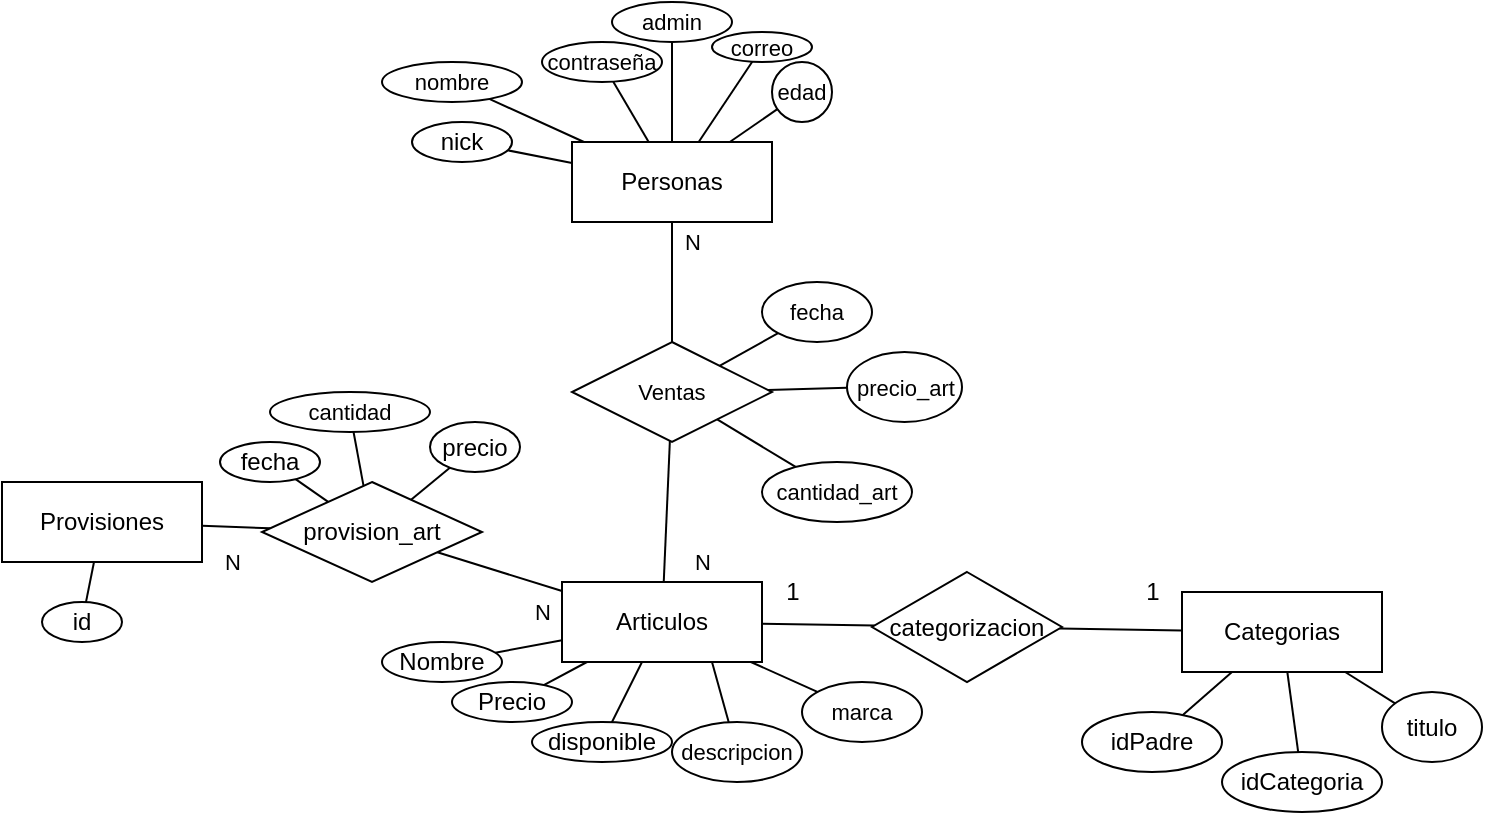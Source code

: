 <mxfile version="21.1.4" type="device">
  <diagram name="Página-1" id="liYzDgB3caVPYzcJ7bD5">
    <mxGraphModel dx="435" dy="417" grid="1" gridSize="10" guides="1" tooltips="1" connect="1" arrows="1" fold="1" page="1" pageScale="1" pageWidth="827" pageHeight="1169" math="0" shadow="0">
      <root>
        <mxCell id="0" />
        <mxCell id="1" parent="0" />
        <mxCell id="pd57149Sjhfv2aVLabvC-2" value="Articulos" style="whiteSpace=wrap;html=1;align=center;" parent="1" vertex="1">
          <mxGeometry x="320" y="320" width="100" height="40" as="geometry" />
        </mxCell>
        <mxCell id="pd57149Sjhfv2aVLabvC-3" value="Personas" style="whiteSpace=wrap;html=1;align=center;" parent="1" vertex="1">
          <mxGeometry x="325" y="100" width="100" height="40" as="geometry" />
        </mxCell>
        <mxCell id="pd57149Sjhfv2aVLabvC-14" style="rounded=0;orthogonalLoop=1;jettySize=auto;html=1;endArrow=none;endFill=0;" parent="1" source="pd57149Sjhfv2aVLabvC-13" target="pd57149Sjhfv2aVLabvC-2" edge="1">
          <mxGeometry relative="1" as="geometry" />
        </mxCell>
        <mxCell id="pd57149Sjhfv2aVLabvC-13" value="Nombre" style="ellipse;whiteSpace=wrap;html=1;align=center;" parent="1" vertex="1">
          <mxGeometry x="230" y="350" width="60" height="20" as="geometry" />
        </mxCell>
        <mxCell id="pd57149Sjhfv2aVLabvC-16" value="" style="rounded=0;orthogonalLoop=1;jettySize=auto;html=1;endArrow=none;endFill=0;" parent="1" source="pd57149Sjhfv2aVLabvC-15" target="pd57149Sjhfv2aVLabvC-2" edge="1">
          <mxGeometry relative="1" as="geometry" />
        </mxCell>
        <mxCell id="pd57149Sjhfv2aVLabvC-15" value="Precio" style="ellipse;whiteSpace=wrap;html=1;align=center;" parent="1" vertex="1">
          <mxGeometry x="265" y="370" width="60" height="20" as="geometry" />
        </mxCell>
        <mxCell id="pd57149Sjhfv2aVLabvC-21" style="rounded=0;orthogonalLoop=1;jettySize=auto;html=1;endArrow=none;endFill=0;" parent="1" source="pd57149Sjhfv2aVLabvC-20" target="pd57149Sjhfv2aVLabvC-2" edge="1">
          <mxGeometry relative="1" as="geometry" />
        </mxCell>
        <mxCell id="pd57149Sjhfv2aVLabvC-20" value="disponible" style="ellipse;whiteSpace=wrap;html=1;align=center;" parent="1" vertex="1">
          <mxGeometry x="305" y="390" width="70" height="20" as="geometry" />
        </mxCell>
        <mxCell id="pd57149Sjhfv2aVLabvC-24" value="" style="edgeStyle=none;rounded=0;orthogonalLoop=1;jettySize=auto;html=1;endArrow=none;endFill=0;" parent="1" source="pd57149Sjhfv2aVLabvC-23" target="pd57149Sjhfv2aVLabvC-3" edge="1">
          <mxGeometry relative="1" as="geometry" />
        </mxCell>
        <mxCell id="pd57149Sjhfv2aVLabvC-23" value="nick" style="ellipse;whiteSpace=wrap;html=1;align=center;" parent="1" vertex="1">
          <mxGeometry x="245" y="90" width="50" height="20" as="geometry" />
        </mxCell>
        <mxCell id="pd57149Sjhfv2aVLabvC-26" value="" style="edgeStyle=none;shape=connector;rounded=0;orthogonalLoop=1;jettySize=auto;html=1;labelBackgroundColor=default;strokeColor=default;fontFamily=Helvetica;fontSize=11;fontColor=default;endArrow=none;endFill=0;" parent="1" source="pd57149Sjhfv2aVLabvC-25" target="pd57149Sjhfv2aVLabvC-3" edge="1">
          <mxGeometry relative="1" as="geometry" />
        </mxCell>
        <mxCell id="pd57149Sjhfv2aVLabvC-25" value="contraseña" style="ellipse;whiteSpace=wrap;html=1;align=center;fontFamily=Helvetica;fontSize=11;fontColor=default;" parent="1" vertex="1">
          <mxGeometry x="310" y="50" width="60" height="20" as="geometry" />
        </mxCell>
        <mxCell id="pd57149Sjhfv2aVLabvC-29" value="" style="edgeStyle=none;shape=connector;rounded=0;orthogonalLoop=1;jettySize=auto;html=1;labelBackgroundColor=default;strokeColor=default;fontFamily=Helvetica;fontSize=11;fontColor=default;endArrow=none;endFill=0;" parent="1" source="pd57149Sjhfv2aVLabvC-28" target="pd57149Sjhfv2aVLabvC-3" edge="1">
          <mxGeometry relative="1" as="geometry" />
        </mxCell>
        <mxCell id="pd57149Sjhfv2aVLabvC-28" value="admin" style="ellipse;whiteSpace=wrap;html=1;align=center;fontFamily=Helvetica;fontSize=11;fontColor=default;" parent="1" vertex="1">
          <mxGeometry x="345" y="30" width="60" height="20" as="geometry" />
        </mxCell>
        <mxCell id="pd57149Sjhfv2aVLabvC-31" style="edgeStyle=none;shape=connector;rounded=0;orthogonalLoop=1;jettySize=auto;html=1;labelBackgroundColor=default;strokeColor=default;fontFamily=Helvetica;fontSize=11;fontColor=default;endArrow=none;endFill=0;" parent="1" source="pd57149Sjhfv2aVLabvC-30" target="pd57149Sjhfv2aVLabvC-3" edge="1">
          <mxGeometry relative="1" as="geometry" />
        </mxCell>
        <mxCell id="pd57149Sjhfv2aVLabvC-30" value="edad" style="ellipse;whiteSpace=wrap;html=1;align=center;fontFamily=Helvetica;fontSize=11;fontColor=default;" parent="1" vertex="1">
          <mxGeometry x="425" y="60" width="30" height="30" as="geometry" />
        </mxCell>
        <mxCell id="pd57149Sjhfv2aVLabvC-33" style="edgeStyle=none;shape=connector;rounded=0;orthogonalLoop=1;jettySize=auto;html=1;labelBackgroundColor=default;strokeColor=default;fontFamily=Helvetica;fontSize=11;fontColor=default;endArrow=none;endFill=0;" parent="1" source="pd57149Sjhfv2aVLabvC-32" target="pd57149Sjhfv2aVLabvC-3" edge="1">
          <mxGeometry relative="1" as="geometry" />
        </mxCell>
        <mxCell id="pd57149Sjhfv2aVLabvC-32" value="correo" style="ellipse;whiteSpace=wrap;html=1;align=center;fontFamily=Helvetica;fontSize=11;fontColor=default;" parent="1" vertex="1">
          <mxGeometry x="395" y="45" width="50" height="15" as="geometry" />
        </mxCell>
        <mxCell id="pd57149Sjhfv2aVLabvC-35" style="edgeStyle=none;shape=connector;rounded=0;orthogonalLoop=1;jettySize=auto;html=1;labelBackgroundColor=default;strokeColor=default;fontFamily=Helvetica;fontSize=11;fontColor=default;endArrow=none;endFill=0;" parent="1" source="pd57149Sjhfv2aVLabvC-34" target="pd57149Sjhfv2aVLabvC-2" edge="1">
          <mxGeometry relative="1" as="geometry" />
        </mxCell>
        <mxCell id="pd57149Sjhfv2aVLabvC-34" value="marca" style="ellipse;whiteSpace=wrap;html=1;align=center;fontFamily=Helvetica;fontSize=11;fontColor=default;" parent="1" vertex="1">
          <mxGeometry x="440" y="370" width="60" height="30" as="geometry" />
        </mxCell>
        <mxCell id="pd57149Sjhfv2aVLabvC-37" style="edgeStyle=none;shape=connector;rounded=0;orthogonalLoop=1;jettySize=auto;html=1;entryX=0.75;entryY=1;entryDx=0;entryDy=0;labelBackgroundColor=default;strokeColor=default;fontFamily=Helvetica;fontSize=11;fontColor=default;endArrow=none;endFill=0;" parent="1" source="pd57149Sjhfv2aVLabvC-36" target="pd57149Sjhfv2aVLabvC-2" edge="1">
          <mxGeometry relative="1" as="geometry" />
        </mxCell>
        <mxCell id="pd57149Sjhfv2aVLabvC-36" value="descripcion" style="ellipse;whiteSpace=wrap;html=1;align=center;fontFamily=Helvetica;fontSize=11;fontColor=default;" parent="1" vertex="1">
          <mxGeometry x="375" y="390" width="65" height="30" as="geometry" />
        </mxCell>
        <mxCell id="pd57149Sjhfv2aVLabvC-41" value="" style="edgeStyle=none;shape=connector;rounded=0;orthogonalLoop=1;jettySize=auto;html=1;labelBackgroundColor=default;strokeColor=default;fontFamily=Helvetica;fontSize=11;fontColor=default;endArrow=none;endFill=0;" parent="1" source="pd57149Sjhfv2aVLabvC-40" target="pd57149Sjhfv2aVLabvC-3" edge="1">
          <mxGeometry relative="1" as="geometry" />
        </mxCell>
        <mxCell id="pd57149Sjhfv2aVLabvC-42" value="" style="edgeStyle=none;shape=connector;rounded=0;orthogonalLoop=1;jettySize=auto;html=1;labelBackgroundColor=default;strokeColor=default;fontFamily=Helvetica;fontSize=11;fontColor=default;endArrow=none;endFill=0;" parent="1" source="pd57149Sjhfv2aVLabvC-40" target="pd57149Sjhfv2aVLabvC-2" edge="1">
          <mxGeometry relative="1" as="geometry" />
        </mxCell>
        <mxCell id="pd57149Sjhfv2aVLabvC-40" value="Ventas" style="shape=rhombus;perimeter=rhombusPerimeter;whiteSpace=wrap;html=1;align=center;fontFamily=Helvetica;fontSize=11;fontColor=default;" parent="1" vertex="1">
          <mxGeometry x="325" y="200" width="100" height="50" as="geometry" />
        </mxCell>
        <mxCell id="pd57149Sjhfv2aVLabvC-44" style="edgeStyle=none;shape=connector;rounded=0;orthogonalLoop=1;jettySize=auto;html=1;labelBackgroundColor=default;strokeColor=default;fontFamily=Helvetica;fontSize=11;fontColor=default;endArrow=none;endFill=0;" parent="1" source="pd57149Sjhfv2aVLabvC-43" target="pd57149Sjhfv2aVLabvC-40" edge="1">
          <mxGeometry relative="1" as="geometry" />
        </mxCell>
        <mxCell id="pd57149Sjhfv2aVLabvC-43" value="fecha" style="ellipse;whiteSpace=wrap;html=1;align=center;fontFamily=Helvetica;fontSize=11;fontColor=default;" parent="1" vertex="1">
          <mxGeometry x="420" y="170" width="55" height="30" as="geometry" />
        </mxCell>
        <mxCell id="pd57149Sjhfv2aVLabvC-46" style="edgeStyle=none;shape=connector;rounded=0;orthogonalLoop=1;jettySize=auto;html=1;labelBackgroundColor=default;strokeColor=default;fontFamily=Helvetica;fontSize=11;fontColor=default;endArrow=none;endFill=0;" parent="1" source="pd57149Sjhfv2aVLabvC-45" target="pd57149Sjhfv2aVLabvC-40" edge="1">
          <mxGeometry relative="1" as="geometry" />
        </mxCell>
        <mxCell id="pd57149Sjhfv2aVLabvC-45" value="cantidad_art" style="ellipse;whiteSpace=wrap;html=1;align=center;fontFamily=Helvetica;fontSize=11;fontColor=default;" parent="1" vertex="1">
          <mxGeometry x="420" y="260" width="75" height="30" as="geometry" />
        </mxCell>
        <mxCell id="pd57149Sjhfv2aVLabvC-49" style="edgeStyle=none;shape=connector;rounded=0;orthogonalLoop=1;jettySize=auto;html=1;labelBackgroundColor=default;strokeColor=default;fontFamily=Helvetica;fontSize=11;fontColor=default;endArrow=none;endFill=0;" parent="1" source="pd57149Sjhfv2aVLabvC-47" target="pd57149Sjhfv2aVLabvC-40" edge="1">
          <mxGeometry relative="1" as="geometry" />
        </mxCell>
        <mxCell id="pd57149Sjhfv2aVLabvC-47" value="precio_art" style="ellipse;whiteSpace=wrap;html=1;align=center;fontFamily=Helvetica;fontSize=11;fontColor=default;" parent="1" vertex="1">
          <mxGeometry x="462.5" y="205" width="57.5" height="35" as="geometry" />
        </mxCell>
        <mxCell id="mEdWabHekYRgwFWm_oF6-1" style="rounded=0;orthogonalLoop=1;jettySize=auto;html=1;endArrow=none;endFill=0;" parent="1" source="pd57149Sjhfv2aVLabvC-53" target="ZoXWnmgXYzmGt_tqzQ1a-2" edge="1">
          <mxGeometry relative="1" as="geometry" />
        </mxCell>
        <mxCell id="pd57149Sjhfv2aVLabvC-53" value="cantidad" style="ellipse;whiteSpace=wrap;html=1;align=center;fontFamily=Helvetica;fontSize=11;fontColor=default;" parent="1" vertex="1">
          <mxGeometry x="174" y="225" width="80" height="20" as="geometry" />
        </mxCell>
        <mxCell id="pd57149Sjhfv2aVLabvC-58" value="N" style="text;html=1;align=center;verticalAlign=middle;resizable=0;points=[];autosize=1;strokeColor=none;fillColor=none;fontSize=11;fontFamily=Helvetica;fontColor=default;" parent="1" vertex="1">
          <mxGeometry x="295" y="320" width="30" height="30" as="geometry" />
        </mxCell>
        <mxCell id="pd57149Sjhfv2aVLabvC-59" value="N" style="text;html=1;align=center;verticalAlign=middle;resizable=0;points=[];autosize=1;strokeColor=none;fillColor=none;fontSize=11;fontFamily=Helvetica;fontColor=default;" parent="1" vertex="1">
          <mxGeometry x="375" y="295" width="30" height="30" as="geometry" />
        </mxCell>
        <mxCell id="pd57149Sjhfv2aVLabvC-60" value="N" style="text;html=1;align=center;verticalAlign=middle;resizable=0;points=[];autosize=1;strokeColor=none;fillColor=none;fontSize=11;fontFamily=Helvetica;fontColor=default;" parent="1" vertex="1">
          <mxGeometry x="370" y="135" width="30" height="30" as="geometry" />
        </mxCell>
        <mxCell id="pd57149Sjhfv2aVLabvC-61" style="edgeStyle=none;shape=connector;rounded=0;orthogonalLoop=1;jettySize=auto;html=1;exitX=0.5;exitY=0;exitDx=0;exitDy=0;labelBackgroundColor=default;strokeColor=default;fontFamily=Helvetica;fontSize=11;fontColor=default;endArrow=none;endFill=0;" parent="1" source="pd57149Sjhfv2aVLabvC-53" target="pd57149Sjhfv2aVLabvC-53" edge="1">
          <mxGeometry relative="1" as="geometry" />
        </mxCell>
        <mxCell id="pd57149Sjhfv2aVLabvC-63" style="edgeStyle=none;shape=connector;rounded=0;orthogonalLoop=1;jettySize=auto;html=1;labelBackgroundColor=default;strokeColor=default;fontFamily=Helvetica;fontSize=11;fontColor=default;endArrow=none;endFill=0;" parent="1" source="pd57149Sjhfv2aVLabvC-62" target="pd57149Sjhfv2aVLabvC-3" edge="1">
          <mxGeometry relative="1" as="geometry" />
        </mxCell>
        <mxCell id="pd57149Sjhfv2aVLabvC-62" value="nombre" style="ellipse;whiteSpace=wrap;html=1;align=center;fontFamily=Helvetica;fontSize=11;fontColor=default;" parent="1" vertex="1">
          <mxGeometry x="230" y="60" width="70" height="20" as="geometry" />
        </mxCell>
        <mxCell id="ZoXWnmgXYzmGt_tqzQ1a-4" style="rounded=0;orthogonalLoop=1;jettySize=auto;html=1;endArrow=none;endFill=0;" edge="1" parent="1" source="ZoXWnmgXYzmGt_tqzQ1a-1" target="ZoXWnmgXYzmGt_tqzQ1a-2">
          <mxGeometry relative="1" as="geometry" />
        </mxCell>
        <mxCell id="ZoXWnmgXYzmGt_tqzQ1a-7" value="" style="edgeStyle=none;rounded=0;orthogonalLoop=1;jettySize=auto;html=1;endArrow=none;endFill=0;" edge="1" parent="1" source="ZoXWnmgXYzmGt_tqzQ1a-1" target="ZoXWnmgXYzmGt_tqzQ1a-5">
          <mxGeometry relative="1" as="geometry" />
        </mxCell>
        <mxCell id="ZoXWnmgXYzmGt_tqzQ1a-1" value="Provisiones" style="rounded=0;whiteSpace=wrap;html=1;" vertex="1" parent="1">
          <mxGeometry x="40" y="270" width="100" height="40" as="geometry" />
        </mxCell>
        <mxCell id="ZoXWnmgXYzmGt_tqzQ1a-3" style="rounded=0;orthogonalLoop=1;jettySize=auto;html=1;endArrow=none;endFill=0;" edge="1" parent="1" source="ZoXWnmgXYzmGt_tqzQ1a-2" target="pd57149Sjhfv2aVLabvC-2">
          <mxGeometry relative="1" as="geometry" />
        </mxCell>
        <mxCell id="ZoXWnmgXYzmGt_tqzQ1a-2" value="provision_art" style="shape=rhombus;perimeter=rhombusPerimeter;whiteSpace=wrap;html=1;align=center;" vertex="1" parent="1">
          <mxGeometry x="170" y="270" width="110" height="50" as="geometry" />
        </mxCell>
        <mxCell id="ZoXWnmgXYzmGt_tqzQ1a-5" value="id" style="ellipse;whiteSpace=wrap;html=1;align=center;" vertex="1" parent="1">
          <mxGeometry x="60" y="330" width="40" height="20" as="geometry" />
        </mxCell>
        <mxCell id="ZoXWnmgXYzmGt_tqzQ1a-9" value="" style="edgeStyle=none;rounded=0;orthogonalLoop=1;jettySize=auto;html=1;endArrow=none;endFill=0;" edge="1" parent="1" source="ZoXWnmgXYzmGt_tqzQ1a-8" target="ZoXWnmgXYzmGt_tqzQ1a-2">
          <mxGeometry relative="1" as="geometry" />
        </mxCell>
        <mxCell id="ZoXWnmgXYzmGt_tqzQ1a-8" value="fecha" style="ellipse;whiteSpace=wrap;html=1;align=center;" vertex="1" parent="1">
          <mxGeometry x="149" y="250" width="50" height="20" as="geometry" />
        </mxCell>
        <mxCell id="ZoXWnmgXYzmGt_tqzQ1a-12" style="edgeStyle=none;rounded=0;orthogonalLoop=1;jettySize=auto;html=1;endArrow=none;endFill=0;" edge="1" parent="1" source="ZoXWnmgXYzmGt_tqzQ1a-11" target="ZoXWnmgXYzmGt_tqzQ1a-2">
          <mxGeometry relative="1" as="geometry" />
        </mxCell>
        <mxCell id="ZoXWnmgXYzmGt_tqzQ1a-11" value="precio" style="ellipse;whiteSpace=wrap;html=1;align=center;" vertex="1" parent="1">
          <mxGeometry x="254" y="240" width="45" height="25" as="geometry" />
        </mxCell>
        <mxCell id="ZoXWnmgXYzmGt_tqzQ1a-13" value="N" style="text;html=1;align=center;verticalAlign=middle;resizable=0;points=[];autosize=1;strokeColor=none;fillColor=none;fontSize=11;fontFamily=Helvetica;fontColor=default;" vertex="1" parent="1">
          <mxGeometry x="140" y="295" width="30" height="30" as="geometry" />
        </mxCell>
        <mxCell id="ZoXWnmgXYzmGt_tqzQ1a-19" value="Categorias" style="whiteSpace=wrap;html=1;align=center;" vertex="1" parent="1">
          <mxGeometry x="630" y="325" width="100" height="40" as="geometry" />
        </mxCell>
        <mxCell id="ZoXWnmgXYzmGt_tqzQ1a-28" style="edgeStyle=none;rounded=0;orthogonalLoop=1;jettySize=auto;html=1;entryX=0.25;entryY=1;entryDx=0;entryDy=0;endArrow=none;endFill=0;" edge="1" parent="1" source="ZoXWnmgXYzmGt_tqzQ1a-20" target="ZoXWnmgXYzmGt_tqzQ1a-19">
          <mxGeometry relative="1" as="geometry" />
        </mxCell>
        <mxCell id="ZoXWnmgXYzmGt_tqzQ1a-20" value="idPadre" style="ellipse;whiteSpace=wrap;html=1;align=center;" vertex="1" parent="1">
          <mxGeometry x="580" y="385" width="70" height="30" as="geometry" />
        </mxCell>
        <mxCell id="ZoXWnmgXYzmGt_tqzQ1a-27" value="" style="edgeStyle=none;rounded=0;orthogonalLoop=1;jettySize=auto;html=1;endArrow=none;endFill=0;" edge="1" parent="1" source="ZoXWnmgXYzmGt_tqzQ1a-21" target="ZoXWnmgXYzmGt_tqzQ1a-19">
          <mxGeometry relative="1" as="geometry" />
        </mxCell>
        <mxCell id="ZoXWnmgXYzmGt_tqzQ1a-21" value="idCategoria" style="ellipse;whiteSpace=wrap;html=1;align=center;" vertex="1" parent="1">
          <mxGeometry x="650" y="405" width="80" height="30" as="geometry" />
        </mxCell>
        <mxCell id="ZoXWnmgXYzmGt_tqzQ1a-23" style="edgeStyle=none;rounded=0;orthogonalLoop=1;jettySize=auto;html=1;endArrow=none;endFill=0;" edge="1" parent="1" source="ZoXWnmgXYzmGt_tqzQ1a-22" target="pd57149Sjhfv2aVLabvC-2">
          <mxGeometry relative="1" as="geometry">
            <mxPoint x="440" y="342.5" as="targetPoint" />
          </mxGeometry>
        </mxCell>
        <mxCell id="ZoXWnmgXYzmGt_tqzQ1a-24" style="edgeStyle=none;rounded=0;orthogonalLoop=1;jettySize=auto;html=1;endArrow=none;endFill=0;" edge="1" parent="1" source="ZoXWnmgXYzmGt_tqzQ1a-22" target="ZoXWnmgXYzmGt_tqzQ1a-19">
          <mxGeometry relative="1" as="geometry" />
        </mxCell>
        <mxCell id="ZoXWnmgXYzmGt_tqzQ1a-22" value="categorizacion" style="shape=rhombus;perimeter=rhombusPerimeter;whiteSpace=wrap;html=1;align=center;" vertex="1" parent="1">
          <mxGeometry x="475" y="315" width="95" height="55" as="geometry" />
        </mxCell>
        <mxCell id="ZoXWnmgXYzmGt_tqzQ1a-26" style="edgeStyle=none;rounded=0;orthogonalLoop=1;jettySize=auto;html=1;endArrow=none;endFill=0;" edge="1" parent="1" source="ZoXWnmgXYzmGt_tqzQ1a-25" target="ZoXWnmgXYzmGt_tqzQ1a-19">
          <mxGeometry relative="1" as="geometry" />
        </mxCell>
        <mxCell id="ZoXWnmgXYzmGt_tqzQ1a-25" value="titulo" style="ellipse;whiteSpace=wrap;html=1;align=center;" vertex="1" parent="1">
          <mxGeometry x="730" y="375" width="50" height="35" as="geometry" />
        </mxCell>
        <mxCell id="ZoXWnmgXYzmGt_tqzQ1a-30" value="1" style="text;html=1;align=center;verticalAlign=middle;resizable=0;points=[];autosize=1;strokeColor=none;fillColor=none;" vertex="1" parent="1">
          <mxGeometry x="420" y="310" width="30" height="30" as="geometry" />
        </mxCell>
        <mxCell id="ZoXWnmgXYzmGt_tqzQ1a-31" value="1" style="text;html=1;align=center;verticalAlign=middle;resizable=0;points=[];autosize=1;strokeColor=none;fillColor=none;" vertex="1" parent="1">
          <mxGeometry x="600" y="310" width="30" height="30" as="geometry" />
        </mxCell>
      </root>
    </mxGraphModel>
  </diagram>
</mxfile>
